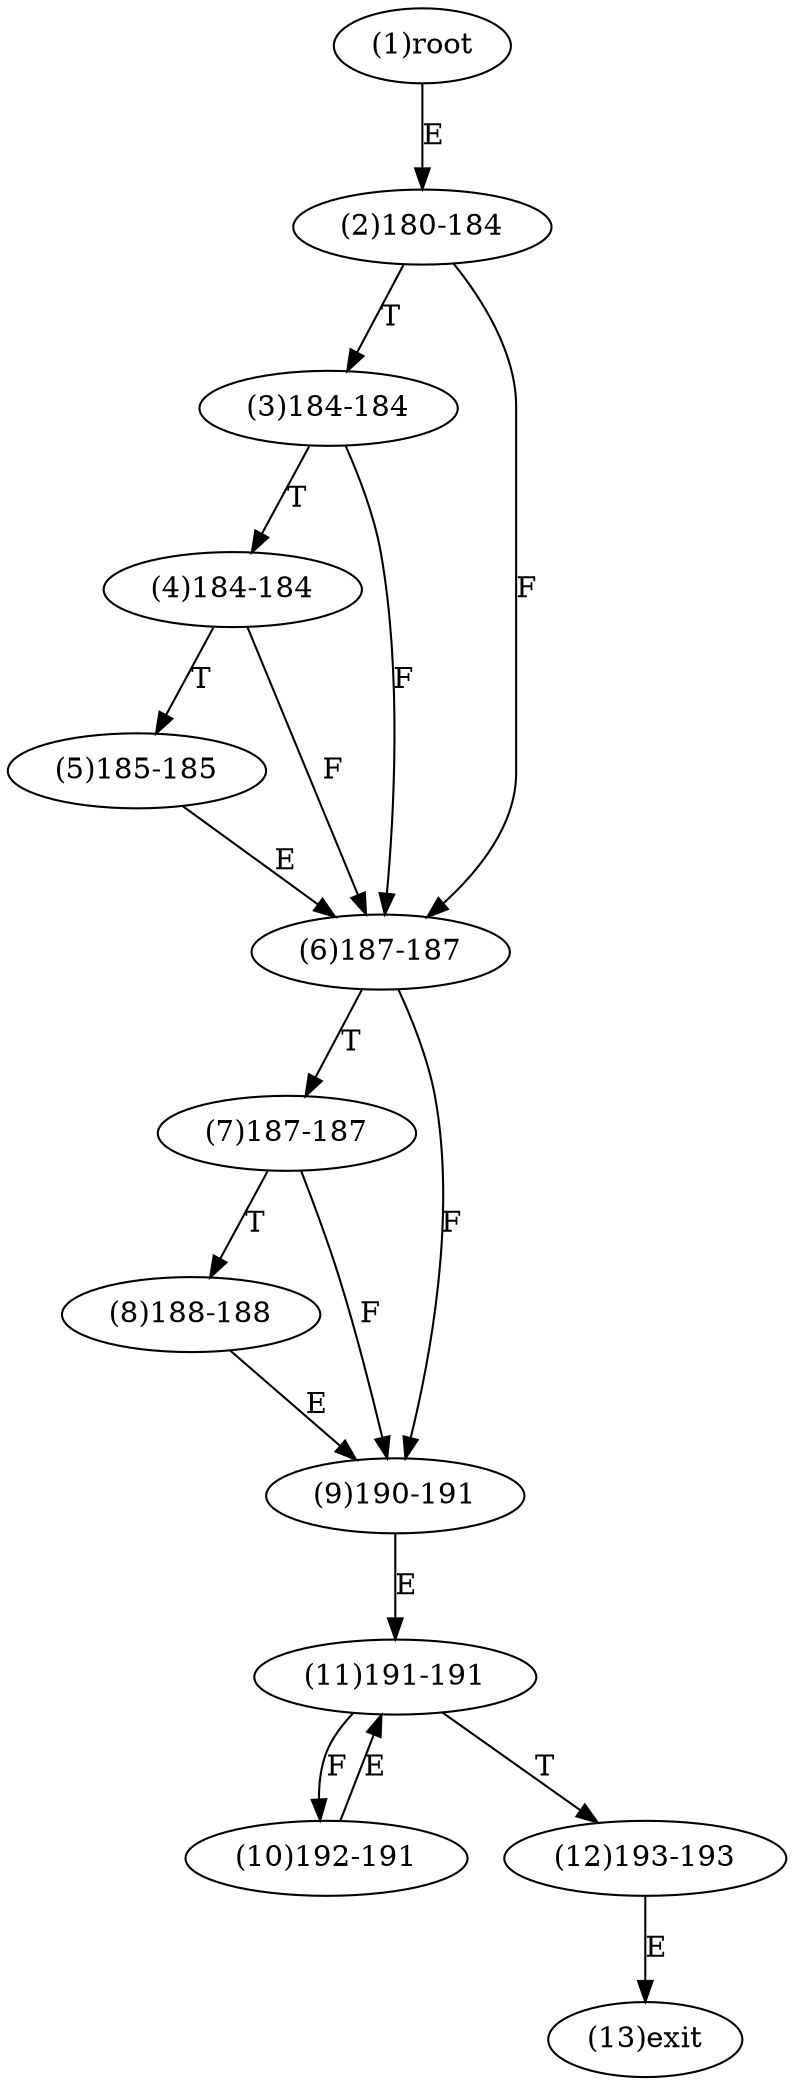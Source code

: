 digraph "" { 
1[ label="(1)root"];
2[ label="(2)180-184"];
3[ label="(3)184-184"];
4[ label="(4)184-184"];
5[ label="(5)185-185"];
6[ label="(6)187-187"];
7[ label="(7)187-187"];
8[ label="(8)188-188"];
9[ label="(9)190-191"];
10[ label="(10)192-191"];
11[ label="(11)191-191"];
12[ label="(12)193-193"];
13[ label="(13)exit"];
1->2[ label="E"];
2->6[ label="F"];
2->3[ label="T"];
3->6[ label="F"];
3->4[ label="T"];
4->6[ label="F"];
4->5[ label="T"];
5->6[ label="E"];
6->9[ label="F"];
6->7[ label="T"];
7->9[ label="F"];
7->8[ label="T"];
8->9[ label="E"];
9->11[ label="E"];
10->11[ label="E"];
11->10[ label="F"];
11->12[ label="T"];
12->13[ label="E"];
}